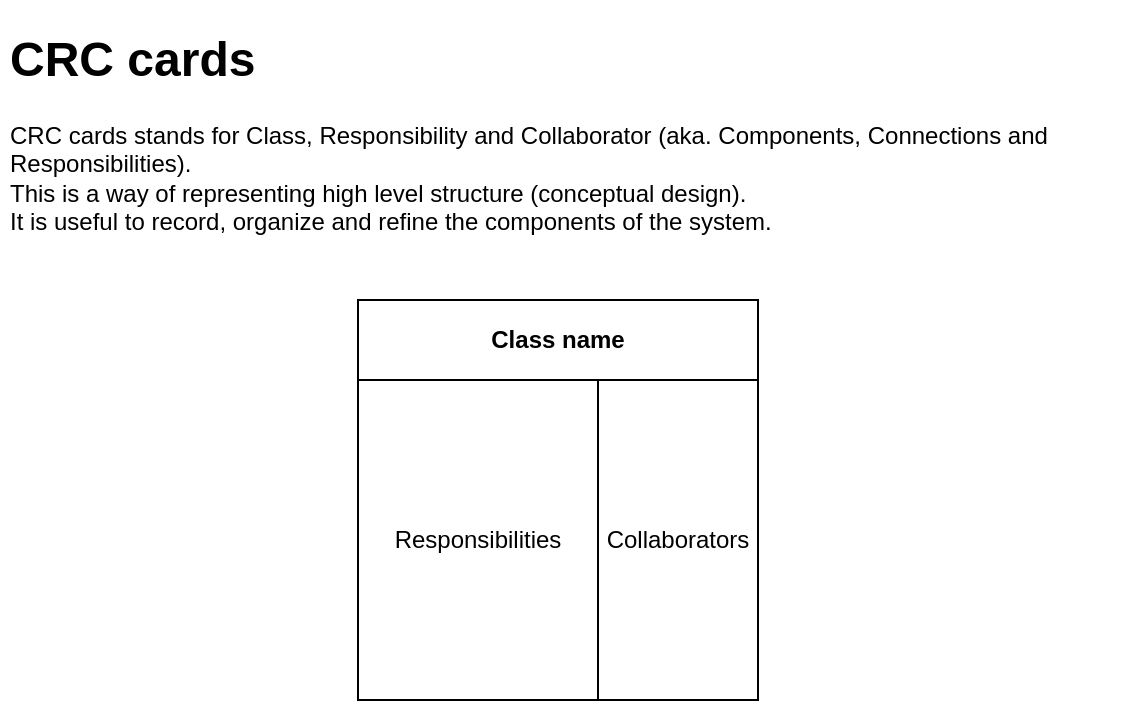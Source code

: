 <mxfile version="21.1.2" type="device" pages="6">
  <diagram id="XNWoG6b7MUqYguSxzQo7" name="card_CRC">
    <mxGraphModel dx="994" dy="676" grid="1" gridSize="10" guides="1" tooltips="1" connect="1" arrows="1" fold="1" page="1" pageScale="1" pageWidth="827" pageHeight="1169" math="0" shadow="0">
      <root>
        <mxCell id="0" />
        <mxCell id="1" parent="0" />
        <mxCell id="CdwDLGL14s1DM44QPEoK-1" value="Class name" style="swimlane;whiteSpace=wrap;html=1;startSize=40;" parent="1" vertex="1">
          <mxGeometry x="310" y="410" width="200" height="200" as="geometry" />
        </mxCell>
        <mxCell id="CdwDLGL14s1DM44QPEoK-3" value="Responsibilities" style="rounded=0;whiteSpace=wrap;html=1;" parent="CdwDLGL14s1DM44QPEoK-1" vertex="1">
          <mxGeometry y="40" width="120" height="160" as="geometry" />
        </mxCell>
        <mxCell id="CdwDLGL14s1DM44QPEoK-4" value="Collaborators" style="rounded=0;whiteSpace=wrap;html=1;" parent="CdwDLGL14s1DM44QPEoK-1" vertex="1">
          <mxGeometry x="120" y="40" width="80" height="160" as="geometry" />
        </mxCell>
        <mxCell id="9zfCToHPJEvADifNRLTn-1" value="&lt;h1&gt;CRC cards&lt;/h1&gt;&lt;div&gt;&lt;div&gt;CRC cards stands for Class, Responsibility and Collaborator (aka. Components, Connections and Responsibilities).&lt;/div&gt;&lt;div&gt;This is a way of representing high level structure (conceptual design).&lt;/div&gt;&lt;div&gt;It is useful to record, organize and refine the components of the system.&lt;/div&gt;&lt;/div&gt;" style="text;html=1;strokeColor=none;fillColor=none;spacing=5;spacingTop=-20;whiteSpace=wrap;overflow=hidden;rounded=0;" parent="1" vertex="1">
          <mxGeometry x="131" y="270" width="566" height="120" as="geometry" />
        </mxCell>
      </root>
    </mxGraphModel>
  </diagram>
  <diagram id="NUphMgqxF5wKT660q0ju" name="card_UML">
    <mxGraphModel dx="2074" dy="1196" grid="1" gridSize="10" guides="1" tooltips="1" connect="1" arrows="1" fold="1" page="1" pageScale="1" pageWidth="827" pageHeight="1169" math="0" shadow="0">
      <root>
        <mxCell id="0" />
        <mxCell id="1" parent="0" />
        <mxCell id="xeqDUNKawkjCcsTol9ee-10" value="Classname" style="swimlane;fontStyle=1;align=center;verticalAlign=top;childLayout=stackLayout;horizontal=1;startSize=26;horizontalStack=0;resizeParent=1;resizeParentMax=0;resizeLast=0;collapsible=1;marginBottom=0;whiteSpace=wrap;html=1;" parent="1" vertex="1">
          <mxGeometry x="210" y="610" width="160" height="86" as="geometry" />
        </mxCell>
        <mxCell id="xeqDUNKawkjCcsTol9ee-11" value="visibility field: type" style="text;strokeColor=none;fillColor=none;align=left;verticalAlign=top;spacingLeft=4;spacingRight=4;overflow=hidden;rotatable=0;points=[[0,0.5],[1,0.5]];portConstraint=eastwest;whiteSpace=wrap;html=1;" parent="xeqDUNKawkjCcsTol9ee-10" vertex="1">
          <mxGeometry y="26" width="160" height="26" as="geometry" />
        </mxCell>
        <mxCell id="xeqDUNKawkjCcsTol9ee-12" value="" style="line;strokeWidth=1;fillColor=none;align=left;verticalAlign=middle;spacingTop=-1;spacingLeft=3;spacingRight=3;rotatable=0;labelPosition=right;points=[];portConstraint=eastwest;strokeColor=inherit;" parent="xeqDUNKawkjCcsTol9ee-10" vertex="1">
          <mxGeometry y="52" width="160" height="8" as="geometry" />
        </mxCell>
        <mxCell id="xeqDUNKawkjCcsTol9ee-13" value="visibility method(type): type" style="text;strokeColor=none;fillColor=none;align=left;verticalAlign=top;spacingLeft=4;spacingRight=4;overflow=hidden;rotatable=0;points=[[0,0.5],[1,0.5]];portConstraint=eastwest;whiteSpace=wrap;html=1;" parent="xeqDUNKawkjCcsTol9ee-10" vertex="1">
          <mxGeometry y="60" width="160" height="26" as="geometry" />
        </mxCell>
        <mxCell id="xeqDUNKawkjCcsTol9ee-14" value="&lt;h1&gt;UML cards&lt;/h1&gt;&lt;p&gt;Visibility can be public (+), protected (#) or private (-).&lt;/p&gt;&lt;p&gt;The field is the name of the variabe. It also has a type.&lt;/p&gt;&lt;p&gt;The method has a name, some input types and some return types.&lt;/p&gt;&lt;p&gt;&lt;br&gt;&lt;/p&gt;" style="text;html=1;strokeColor=none;fillColor=none;spacing=5;spacingTop=-20;whiteSpace=wrap;overflow=hidden;rounded=0;" parent="1" vertex="1">
          <mxGeometry x="160" y="450" width="430" height="120" as="geometry" />
        </mxCell>
        <mxCell id="xeqDUNKawkjCcsTol9ee-15" value="People" style="swimlane;fontStyle=1;align=center;verticalAlign=top;childLayout=stackLayout;horizontal=1;startSize=26;horizontalStack=0;resizeParent=1;resizeParentMax=0;resizeLast=0;collapsible=1;marginBottom=0;whiteSpace=wrap;html=1;" parent="1" vertex="1">
          <mxGeometry x="391" y="610" width="160" height="86" as="geometry" />
        </mxCell>
        <mxCell id="xeqDUNKawkjCcsTol9ee-16" value="+ age: int" style="text;strokeColor=none;fillColor=none;align=left;verticalAlign=top;spacingLeft=4;spacingRight=4;overflow=hidden;rotatable=0;points=[[0,0.5],[1,0.5]];portConstraint=eastwest;whiteSpace=wrap;html=1;" parent="xeqDUNKawkjCcsTol9ee-15" vertex="1">
          <mxGeometry y="26" width="160" height="26" as="geometry" />
        </mxCell>
        <mxCell id="xeqDUNKawkjCcsTol9ee-17" value="" style="line;strokeWidth=1;fillColor=none;align=left;verticalAlign=middle;spacingTop=-1;spacingLeft=3;spacingRight=3;rotatable=0;labelPosition=right;points=[];portConstraint=eastwest;strokeColor=inherit;" parent="xeqDUNKawkjCcsTol9ee-15" vertex="1">
          <mxGeometry y="52" width="160" height="8" as="geometry" />
        </mxCell>
        <mxCell id="xeqDUNKawkjCcsTol9ee-18" value="+ eat(int): void" style="text;strokeColor=none;fillColor=none;align=left;verticalAlign=top;spacingLeft=4;spacingRight=4;overflow=hidden;rotatable=0;points=[[0,0.5],[1,0.5]];portConstraint=eastwest;whiteSpace=wrap;html=1;" parent="xeqDUNKawkjCcsTol9ee-15" vertex="1">
          <mxGeometry y="60" width="160" height="26" as="geometry" />
        </mxCell>
      </root>
    </mxGraphModel>
  </diagram>
  <diagram id="bb0lCG_UgnBm8zMeMcyV" name="decomposition_UML">
    <mxGraphModel dx="2058" dy="1180" grid="1" gridSize="10" guides="1" tooltips="1" connect="1" arrows="1" fold="1" page="1" pageScale="1" pageWidth="827" pageHeight="1169" math="0" shadow="0">
      <root>
        <mxCell id="0" />
        <mxCell id="1" parent="0" />
        <mxCell id="GWJLs85pdGwjxEoeyf4z-3" style="edgeStyle=orthogonalEdgeStyle;rounded=0;orthogonalLoop=1;jettySize=auto;html=1;exitX=1;exitY=0.5;exitDx=0;exitDy=0;entryX=0;entryY=0.5;entryDx=0;entryDy=0;endArrow=none;endFill=0;" parent="1" source="GWJLs85pdGwjxEoeyf4z-1" target="GWJLs85pdGwjxEoeyf4z-2" edge="1">
          <mxGeometry relative="1" as="geometry" />
        </mxCell>
        <mxCell id="GWJLs85pdGwjxEoeyf4z-4" value="0..*" style="edgeLabel;html=1;align=center;verticalAlign=middle;resizable=0;points=[];" parent="GWJLs85pdGwjxEoeyf4z-3" vertex="1" connectable="0">
          <mxGeometry x="-0.691" y="-1" relative="1" as="geometry">
            <mxPoint y="-21" as="offset" />
          </mxGeometry>
        </mxCell>
        <mxCell id="GWJLs85pdGwjxEoeyf4z-1" value="Shelf" style="swimlane;whiteSpace=wrap;html=1;" parent="1" vertex="1">
          <mxGeometry x="310" y="515" width="120" height="100" as="geometry" />
        </mxCell>
        <mxCell id="GWJLs85pdGwjxEoeyf4z-2" value="Book" style="swimlane;whiteSpace=wrap;html=1;" parent="1" vertex="1">
          <mxGeometry x="540" y="515" width="120" height="100" as="geometry" />
        </mxCell>
        <mxCell id="GWJLs85pdGwjxEoeyf4z-5" value="0..*" style="edgeLabel;html=1;align=center;verticalAlign=middle;resizable=0;points=[];" parent="1" vertex="1" connectable="0">
          <mxGeometry x="520" y="545" as="geometry" />
        </mxCell>
        <mxCell id="GWJLs85pdGwjxEoeyf4z-7" value="&lt;h1&gt;Association&lt;/h1&gt;&lt;p&gt;Relation where two objects can use functionalities of others and can exist without each other.&lt;/p&gt;&lt;p&gt;Loose coupling.&lt;/p&gt;&lt;p&gt;Like a pencil and a pencil case, a book and a book shelf.&lt;/p&gt;&lt;p&gt;&lt;br&gt;&lt;/p&gt;" style="text;html=1;strokeColor=none;fillColor=none;spacing=5;spacingTop=-20;whiteSpace=wrap;overflow=hidden;rounded=0;" parent="1" vertex="1">
          <mxGeometry x="30" y="475" width="250" height="180" as="geometry" />
        </mxCell>
        <mxCell id="GWJLs85pdGwjxEoeyf4z-8" value="&lt;h1&gt;Aggregation&lt;/h1&gt;&lt;p&gt;&quot;Has a&quot; relationship where an object is contained in another but can still exist individually.&lt;/p&gt;&lt;p&gt;Tight coupling.&lt;/p&gt;&lt;p&gt;Like a crew and a plane.&lt;/p&gt;" style="text;html=1;strokeColor=none;fillColor=none;spacing=5;spacingTop=-20;whiteSpace=wrap;overflow=hidden;rounded=0;" parent="1" vertex="1">
          <mxGeometry x="30" y="670" width="250" height="150" as="geometry" />
        </mxCell>
        <mxCell id="GWJLs85pdGwjxEoeyf4z-9" style="edgeStyle=orthogonalEdgeStyle;rounded=0;orthogonalLoop=1;jettySize=auto;html=1;exitX=1;exitY=0.5;exitDx=0;exitDy=0;entryX=0;entryY=0.5;entryDx=0;entryDy=0;endArrow=none;endFill=0;startArrow=diamond;startFill=0;" parent="1" source="GWJLs85pdGwjxEoeyf4z-11" target="GWJLs85pdGwjxEoeyf4z-12" edge="1">
          <mxGeometry relative="1" as="geometry" />
        </mxCell>
        <mxCell id="GWJLs85pdGwjxEoeyf4z-10" value="0..*" style="edgeLabel;html=1;align=center;verticalAlign=middle;resizable=0;points=[];" parent="GWJLs85pdGwjxEoeyf4z-9" vertex="1" connectable="0">
          <mxGeometry x="-0.691" y="-1" relative="1" as="geometry">
            <mxPoint y="-21" as="offset" />
          </mxGeometry>
        </mxCell>
        <mxCell id="GWJLs85pdGwjxEoeyf4z-11" value="PetStore" style="swimlane;whiteSpace=wrap;html=1;" parent="1" vertex="1">
          <mxGeometry x="310" y="695" width="120" height="100" as="geometry" />
        </mxCell>
        <mxCell id="GWJLs85pdGwjxEoeyf4z-12" value="Pet" style="swimlane;whiteSpace=wrap;html=1;" parent="1" vertex="1">
          <mxGeometry x="540" y="695" width="120" height="100" as="geometry" />
        </mxCell>
        <mxCell id="GWJLs85pdGwjxEoeyf4z-13" value="0..*" style="edgeLabel;html=1;align=center;verticalAlign=middle;resizable=0;points=[];" parent="1" vertex="1" connectable="0">
          <mxGeometry x="520" y="725" as="geometry" />
        </mxCell>
        <mxCell id="GWJLs85pdGwjxEoeyf4z-14" value="&lt;h1&gt;Composition&lt;/h1&gt;&lt;p&gt;An object is a part of another and the containing object cannot exist without the other.&lt;/p&gt;&lt;p&gt;Very tight coupling: if an object is destroyed, the other can no longer work.&lt;/p&gt;&lt;p&gt;Like a brain an a human: a human has only one brain and without it, he no longer lives.&amp;nbsp;&lt;/p&gt;" style="text;html=1;strokeColor=none;fillColor=none;spacing=5;spacingTop=-20;whiteSpace=wrap;overflow=hidden;rounded=0;" parent="1" vertex="1">
          <mxGeometry x="30" y="830" width="250" height="180" as="geometry" />
        </mxCell>
        <mxCell id="GWJLs85pdGwjxEoeyf4z-15" style="edgeStyle=orthogonalEdgeStyle;rounded=0;orthogonalLoop=1;jettySize=auto;html=1;exitX=1;exitY=0.5;exitDx=0;exitDy=0;entryX=0;entryY=0.5;entryDx=0;entryDy=0;endArrow=none;endFill=0;startArrow=diamond;startFill=1;" parent="1" source="GWJLs85pdGwjxEoeyf4z-17" target="GWJLs85pdGwjxEoeyf4z-18" edge="1">
          <mxGeometry relative="1" as="geometry" />
        </mxCell>
        <mxCell id="GWJLs85pdGwjxEoeyf4z-21" value="1" style="edgeLabel;html=1;align=center;verticalAlign=middle;resizable=0;points=[];" parent="GWJLs85pdGwjxEoeyf4z-15" vertex="1" connectable="0">
          <mxGeometry x="0.722" y="1" relative="1" as="geometry">
            <mxPoint y="-14" as="offset" />
          </mxGeometry>
        </mxCell>
        <mxCell id="GWJLs85pdGwjxEoeyf4z-17" value="Human" style="swimlane;whiteSpace=wrap;html=1;" parent="1" vertex="1">
          <mxGeometry x="310" y="865" width="120" height="100" as="geometry" />
        </mxCell>
        <mxCell id="GWJLs85pdGwjxEoeyf4z-18" value="Brain" style="swimlane;whiteSpace=wrap;html=1;" parent="1" vertex="1">
          <mxGeometry x="540" y="865" width="120" height="100" as="geometry" />
        </mxCell>
        <mxCell id="GWJLs85pdGwjxEoeyf4z-20" value="&lt;span style=&quot;color: rgb(0, 0, 0); font-family: Helvetica; font-size: 12px; font-style: normal; font-variant-ligatures: normal; font-variant-caps: normal; font-weight: 400; letter-spacing: normal; orphans: 2; text-align: left; text-indent: 0px; text-transform: none; widows: 2; word-spacing: 0px; -webkit-text-stroke-width: 0px; background-color: rgb(251, 251, 251); text-decoration-thickness: initial; text-decoration-style: initial; text-decoration-color: initial; float: none; display: inline !important;&quot;&gt;0..* means that an object can interact with 0 to any number of objects its assiated with.&lt;br&gt;&lt;/span&gt;" style="text;whiteSpace=wrap;html=1;" parent="1" vertex="1">
          <mxGeometry x="260" y="1020" width="490" height="40" as="geometry" />
        </mxCell>
      </root>
    </mxGraphModel>
  </diagram>
  <diagram id="TKzczgXrXwbajtziHXEo" name="generalization_UML">
    <mxGraphModel dx="2058" dy="1180" grid="1" gridSize="10" guides="1" tooltips="1" connect="1" arrows="1" fold="1" page="1" pageScale="1" pageWidth="827" pageHeight="1169" math="0" shadow="0">
      <root>
        <mxCell id="0" />
        <mxCell id="1" parent="0" />
        <mxCell id="58g9-jsN2tH8ALKgCpZw-4" style="edgeStyle=orthogonalEdgeStyle;rounded=0;orthogonalLoop=1;jettySize=auto;html=1;exitX=0.5;exitY=0;exitDx=0;exitDy=0;entryX=0.5;entryY=1;entryDx=0;entryDy=0;endArrow=block;endFill=0;" parent="1" source="58g9-jsN2tH8ALKgCpZw-1" target="58g9-jsN2tH8ALKgCpZw-3" edge="1">
          <mxGeometry relative="1" as="geometry" />
        </mxCell>
        <mxCell id="58g9-jsN2tH8ALKgCpZw-1" value="Dog" style="swimlane;whiteSpace=wrap;html=1;" parent="1" vertex="1">
          <mxGeometry x="449" y="320" width="130" height="110" as="geometry" />
        </mxCell>
        <mxCell id="58g9-jsN2tH8ALKgCpZw-3" value="Animal" style="swimlane;whiteSpace=wrap;html=1;" parent="1" vertex="1">
          <mxGeometry x="449" y="140" width="130" height="110" as="geometry" />
        </mxCell>
        <mxCell id="58g9-jsN2tH8ALKgCpZw-5" value="&lt;h1&gt;Implementation Inheritance&lt;/h1&gt;&lt;p&gt;An object is a generalization of another object, like an Animal and a Dog.&lt;/p&gt;&lt;p&gt;Super-class attributes are often private.&lt;/p&gt;&lt;p&gt;Super-class is often abstracted (not instanciable): it becomes an interface.&lt;span style=&quot;background-color: initial;&quot;&gt;&amp;nbsp;&lt;/span&gt;&lt;/p&gt;" style="text;html=1;strokeColor=none;fillColor=none;spacing=5;spacingTop=-20;whiteSpace=wrap;overflow=hidden;rounded=0;" parent="1" vertex="1">
          <mxGeometry x="170" y="190" width="250" height="190" as="geometry" />
        </mxCell>
        <mxCell id="jXIraBScNVI9qlI7rJ0M-1" style="edgeStyle=orthogonalEdgeStyle;rounded=0;orthogonalLoop=1;jettySize=auto;html=1;exitX=0.5;exitY=0;exitDx=0;exitDy=0;entryX=0.5;entryY=1;entryDx=0;entryDy=0;endArrow=block;endFill=0;dashed=1;" parent="1" source="jXIraBScNVI9qlI7rJ0M-2" target="jXIraBScNVI9qlI7rJ0M-3" edge="1">
          <mxGeometry relative="1" as="geometry" />
        </mxCell>
        <mxCell id="jXIraBScNVI9qlI7rJ0M-2" value="Dog" style="swimlane;whiteSpace=wrap;html=1;" parent="1" vertex="1">
          <mxGeometry x="449" y="660" width="130" height="110" as="geometry" />
        </mxCell>
        <mxCell id="jXIraBScNVI9qlI7rJ0M-3" value="IAnimal" style="swimlane;whiteSpace=wrap;html=1;" parent="1" vertex="1">
          <mxGeometry x="449" y="480" width="130" height="110" as="geometry" />
        </mxCell>
        <mxCell id="jXIraBScNVI9qlI7rJ0M-4" value="&lt;h1&gt;Interface&lt;/h1&gt;&lt;p&gt;An object is a generalization of another but the interface is a non instanciable class.&lt;/p&gt;&lt;p&gt;In C++, theses are abstract classes, in Java these are just donoted as interfaces.&lt;/p&gt;" style="text;html=1;strokeColor=none;fillColor=none;spacing=5;spacingTop=-20;whiteSpace=wrap;overflow=hidden;rounded=0;" parent="1" vertex="1">
          <mxGeometry x="170" y="570" width="250" height="120" as="geometry" />
        </mxCell>
      </root>
    </mxGraphModel>
  </diagram>
  <diagram id="AxZqFjnhjslVv3K3fZQu" name="sequence_diagrams_UML">
    <mxGraphModel dx="993" dy="675" grid="1" gridSize="10" guides="1" tooltips="1" connect="1" arrows="1" fold="1" page="1" pageScale="1" pageWidth="827" pageHeight="1169" math="0" shadow="0">
      <root>
        <mxCell id="0" />
        <mxCell id="1" parent="0" />
        <mxCell id="5o-H6qsqjolqEy-56wAK-1" value=": Class" style="rounded=0;whiteSpace=wrap;html=1;" parent="1" vertex="1">
          <mxGeometry x="280" y="160" width="80" height="30" as="geometry" />
        </mxCell>
        <mxCell id="5o-H6qsqjolqEy-56wAK-3" value="&lt;h1&gt;: Name of the class&lt;/h1&gt;&lt;p&gt;Represents the role of the object.&lt;/p&gt;" style="text;html=1;strokeColor=none;fillColor=none;spacing=5;spacingTop=-20;whiteSpace=wrap;overflow=hidden;rounded=0;" parent="1" vertex="1">
          <mxGeometry x="70" y="120" width="190" height="120" as="geometry" />
        </mxCell>
        <mxCell id="5o-H6qsqjolqEy-56wAK-5" value="&lt;h1&gt;Lifelines&lt;/h1&gt;&lt;p&gt;Vertical dotted lines represent an object as time passes by.&amp;nbsp;&lt;/p&gt;" style="text;html=1;strokeColor=none;fillColor=none;spacing=5;spacingTop=-20;whiteSpace=wrap;overflow=hidden;rounded=0;" parent="1" vertex="1">
          <mxGeometry x="70" y="270" width="190" height="120" as="geometry" />
        </mxCell>
        <mxCell id="5o-H6qsqjolqEy-56wAK-6" value="&lt;h1&gt;&lt;span style=&quot;background-color: initial;&quot;&gt;Arrows&lt;/span&gt;&lt;/h1&gt;&lt;h1&gt;&lt;span style=&quot;background-color: initial; font-size: 12px; font-weight: normal;&quot;&gt;To show messages sent from one object to another.&lt;/span&gt;&lt;br&gt;&lt;/h1&gt;" style="text;html=1;strokeColor=none;fillColor=none;spacing=5;spacingTop=-20;whiteSpace=wrap;overflow=hidden;rounded=0;" parent="1" vertex="1">
          <mxGeometry x="70" y="420" width="190" height="120" as="geometry" />
        </mxCell>
        <mxCell id="muqPKtxwkTGKy-8Y9fK3-19" value="&lt;h1&gt;&lt;span style=&quot;background-color: initial;&quot;&gt;Actor&lt;/span&gt;&lt;/h1&gt;&lt;h1&gt;&lt;span style=&quot;background-color: initial; font-size: 12px; font-weight: normal;&quot;&gt;Denotes that a person is involved in the process.&lt;/span&gt;&lt;br&gt;&lt;/h1&gt;" style="text;html=1;strokeColor=none;fillColor=none;spacing=5;spacingTop=-20;whiteSpace=wrap;overflow=hidden;rounded=0;" parent="1" vertex="1">
          <mxGeometry x="70" y="580" width="190" height="120" as="geometry" />
        </mxCell>
        <mxCell id="muqPKtxwkTGKy-8Y9fK3-21" value="&lt;h1&gt;&lt;span style=&quot;background-color: initial;&quot;&gt;Activation blocks&lt;/span&gt;&lt;/h1&gt;&lt;h1&gt;&lt;span style=&quot;background-color: initial; font-size: 12px; font-weight: normal;&quot;&gt;Underline that a procedure is activated for the current object.&lt;/span&gt;&lt;br&gt;&lt;/h1&gt;" style="text;html=1;strokeColor=none;fillColor=none;spacing=5;spacingTop=-20;whiteSpace=wrap;overflow=hidden;rounded=0;" parent="1" vertex="1">
          <mxGeometry x="70" y="720" width="190" height="140" as="geometry" />
        </mxCell>
        <mxCell id="muqPKtxwkTGKy-8Y9fK3-33" value="&lt;h1&gt;&lt;span style=&quot;background-color: initial;&quot;&gt;The TV example&lt;/span&gt;&lt;/h1&gt;&lt;div&gt;&lt;span style=&quot;background-color: initial;&quot;&gt;The alt box stands for an alternative. If the condition specified is not true, then goto the if statement and loop for a condition using another box associated to a condition.&lt;/span&gt;&lt;/div&gt;" style="text;html=1;strokeColor=none;fillColor=none;spacing=5;spacingTop=-20;whiteSpace=wrap;overflow=hidden;rounded=0;" parent="1" vertex="1">
          <mxGeometry x="70" y="1100.01" width="230" height="135" as="geometry" />
        </mxCell>
        <mxCell id="muqPKtxwkTGKy-8Y9fK3-35" value="" style="group" parent="1" vertex="1" connectable="0">
          <mxGeometry x="350" y="610" width="80" height="252.5" as="geometry" />
        </mxCell>
        <mxCell id="muqPKtxwkTGKy-8Y9fK3-20" value="Actor" style="shape=umlActor;verticalLabelPosition=bottom;verticalAlign=top;html=1;outlineConnect=0;" parent="muqPKtxwkTGKy-8Y9fK3-35" vertex="1">
          <mxGeometry x="24" width="30" height="60" as="geometry" />
        </mxCell>
        <mxCell id="muqPKtxwkTGKy-8Y9fK3-26" style="edgeStyle=orthogonalEdgeStyle;rounded=0;orthogonalLoop=1;jettySize=auto;html=1;exitX=0.5;exitY=1;exitDx=0;exitDy=0;endArrow=none;endFill=0;dashed=1;dashPattern=8 8;" parent="muqPKtxwkTGKy-8Y9fK3-35" source="muqPKtxwkTGKy-8Y9fK3-30" edge="1">
          <mxGeometry relative="1" as="geometry">
            <mxPoint x="40" y="252.5" as="targetPoint" />
          </mxGeometry>
        </mxCell>
        <mxCell id="muqPKtxwkTGKy-8Y9fK3-27" value=": Remote" style="rounded=0;whiteSpace=wrap;html=1;" parent="muqPKtxwkTGKy-8Y9fK3-35" vertex="1">
          <mxGeometry y="107.5" width="80" height="30" as="geometry" />
        </mxCell>
        <mxCell id="muqPKtxwkTGKy-8Y9fK3-29" value="" style="edgeStyle=orthogonalEdgeStyle;rounded=0;orthogonalLoop=1;jettySize=auto;html=1;exitX=0.5;exitY=1;exitDx=0;exitDy=0;endArrow=none;endFill=0;dashed=1;dashPattern=8 8;" parent="muqPKtxwkTGKy-8Y9fK3-35" source="muqPKtxwkTGKy-8Y9fK3-27" target="muqPKtxwkTGKy-8Y9fK3-30" edge="1">
          <mxGeometry relative="1" as="geometry">
            <mxPoint x="40" y="252.5" as="targetPoint" />
            <mxPoint x="40" y="137.5" as="sourcePoint" />
          </mxGeometry>
        </mxCell>
        <mxCell id="muqPKtxwkTGKy-8Y9fK3-30" value="" style="rounded=0;whiteSpace=wrap;html=1;" parent="muqPKtxwkTGKy-8Y9fK3-35" vertex="1">
          <mxGeometry x="35" y="157.5" width="10" height="30" as="geometry" />
        </mxCell>
        <mxCell id="muqPKtxwkTGKy-8Y9fK3-31" value="Show change of channel" style="edgeLabel;html=1;align=center;verticalAlign=middle;resizable=0;points=[];" parent="muqPKtxwkTGKy-8Y9fK3-35" vertex="1" connectable="0">
          <mxGeometry x="39.623" y="207.5" as="geometry" />
        </mxCell>
        <mxCell id="muqPKtxwkTGKy-8Y9fK3-36" value="" style="group" parent="1" vertex="1" connectable="0">
          <mxGeometry x="290" y="415" width="190" height="145" as="geometry" />
        </mxCell>
        <mxCell id="5o-H6qsqjolqEy-56wAK-7" style="edgeStyle=orthogonalEdgeStyle;rounded=0;orthogonalLoop=1;jettySize=auto;html=1;exitX=0.5;exitY=1;exitDx=0;exitDy=0;endArrow=none;endFill=0;dashed=1;dashPattern=8 8;" parent="muqPKtxwkTGKy-8Y9fK3-36" source="5o-H6qsqjolqEy-56wAK-8" edge="1">
          <mxGeometry relative="1" as="geometry">
            <mxPoint x="40" y="145" as="targetPoint" />
          </mxGeometry>
        </mxCell>
        <mxCell id="5o-H6qsqjolqEy-56wAK-8" value=": Class" style="rounded=0;whiteSpace=wrap;html=1;" parent="muqPKtxwkTGKy-8Y9fK3-36" vertex="1">
          <mxGeometry width="80" height="30" as="geometry" />
        </mxCell>
        <mxCell id="5o-H6qsqjolqEy-56wAK-9" style="edgeStyle=orthogonalEdgeStyle;rounded=0;orthogonalLoop=1;jettySize=auto;html=1;exitX=0.5;exitY=1;exitDx=0;exitDy=0;endArrow=none;endFill=0;dashed=1;dashPattern=8 8;" parent="muqPKtxwkTGKy-8Y9fK3-36" source="5o-H6qsqjolqEy-56wAK-10" edge="1">
          <mxGeometry relative="1" as="geometry">
            <mxPoint x="164" y="145" as="targetPoint" />
            <Array as="points">
              <mxPoint x="164" y="145" />
            </Array>
          </mxGeometry>
        </mxCell>
        <mxCell id="5o-H6qsqjolqEy-56wAK-10" value=": Class" style="rounded=0;whiteSpace=wrap;html=1;" parent="muqPKtxwkTGKy-8Y9fK3-36" vertex="1">
          <mxGeometry x="124" width="80" height="30" as="geometry" />
        </mxCell>
        <mxCell id="5o-H6qsqjolqEy-56wAK-11" value="" style="endArrow=block;html=1;rounded=0;endFill=1;" parent="muqPKtxwkTGKy-8Y9fK3-36" edge="1">
          <mxGeometry width="50" height="50" relative="1" as="geometry">
            <mxPoint x="44" y="85" as="sourcePoint" />
            <mxPoint x="160" y="85" as="targetPoint" />
          </mxGeometry>
        </mxCell>
        <mxCell id="5o-H6qsqjolqEy-56wAK-13" value="Message" style="edgeLabel;html=1;align=center;verticalAlign=middle;resizable=0;points=[];" parent="5o-H6qsqjolqEy-56wAK-11" vertex="1" connectable="0">
          <mxGeometry x="-0.309" y="-1" relative="1" as="geometry">
            <mxPoint x="13" y="-11" as="offset" />
          </mxGeometry>
        </mxCell>
        <mxCell id="muqPKtxwkTGKy-8Y9fK3-37" value="" style="group" parent="1" vertex="1" connectable="0">
          <mxGeometry x="280" y="290" width="80" height="90" as="geometry" />
        </mxCell>
        <mxCell id="5o-H6qsqjolqEy-56wAK-4" style="edgeStyle=orthogonalEdgeStyle;rounded=0;orthogonalLoop=1;jettySize=auto;html=1;exitX=0.5;exitY=1;exitDx=0;exitDy=0;endArrow=none;endFill=0;dashed=1;dashPattern=8 8;" parent="muqPKtxwkTGKy-8Y9fK3-37" source="5o-H6qsqjolqEy-56wAK-2" edge="1">
          <mxGeometry relative="1" as="geometry">
            <mxPoint x="40.286" y="90" as="targetPoint" />
          </mxGeometry>
        </mxCell>
        <mxCell id="5o-H6qsqjolqEy-56wAK-2" value=": Class" style="rounded=0;whiteSpace=wrap;html=1;" parent="muqPKtxwkTGKy-8Y9fK3-37" vertex="1">
          <mxGeometry width="80" height="30" as="geometry" />
        </mxCell>
        <mxCell id="muqPKtxwkTGKy-8Y9fK3-68" style="edgeStyle=orthogonalEdgeStyle;rounded=0;orthogonalLoop=1;jettySize=auto;html=1;exitX=0.5;exitY=1;exitDx=0;exitDy=0;entryX=0.5;entryY=0;entryDx=0;entryDy=0;dashed=1;endArrow=none;endFill=0;" parent="1" source="muqPKtxwkTGKy-8Y9fK3-2" target="muqPKtxwkTGKy-8Y9fK3-65" edge="1">
          <mxGeometry relative="1" as="geometry" />
        </mxCell>
        <mxCell id="muqPKtxwkTGKy-8Y9fK3-2" value=": Remote" style="rounded=0;whiteSpace=wrap;html=1;" parent="1" vertex="1">
          <mxGeometry x="489" y="967.51" width="80" height="30" as="geometry" />
        </mxCell>
        <mxCell id="muqPKtxwkTGKy-8Y9fK3-69" style="edgeStyle=orthogonalEdgeStyle;rounded=0;orthogonalLoop=1;jettySize=auto;html=1;exitX=0.5;exitY=1;exitDx=0;exitDy=0;entryX=0.5;entryY=0;entryDx=0;entryDy=0;endArrow=none;endFill=0;dashed=1;" parent="1" source="muqPKtxwkTGKy-8Y9fK3-4" target="muqPKtxwkTGKy-8Y9fK3-66" edge="1">
          <mxGeometry relative="1" as="geometry" />
        </mxCell>
        <mxCell id="muqPKtxwkTGKy-8Y9fK3-4" value=": Television" style="rounded=0;whiteSpace=wrap;html=1;" parent="1" vertex="1">
          <mxGeometry x="650" y="967.51" width="80" height="30" as="geometry" />
        </mxCell>
        <mxCell id="muqPKtxwkTGKy-8Y9fK3-5" value="" style="endArrow=block;html=1;rounded=0;endFill=1;entryX=0;entryY=0;entryDx=0;entryDy=0;exitX=0.967;exitY=0.344;exitDx=0;exitDy=0;exitPerimeter=0;" parent="1" source="muqPKtxwkTGKy-8Y9fK3-11" target="muqPKtxwkTGKy-8Y9fK3-15" edge="1">
          <mxGeometry width="50" height="50" relative="1" as="geometry">
            <mxPoint x="525" y="1087.51" as="sourcePoint" />
            <mxPoint x="675" y="1087.51" as="targetPoint" />
          </mxGeometry>
        </mxCell>
        <mxCell id="muqPKtxwkTGKy-8Y9fK3-6" value="Change channel(number)" style="edgeLabel;html=1;align=center;verticalAlign=middle;resizable=0;points=[];" parent="muqPKtxwkTGKy-8Y9fK3-5" vertex="1" connectable="0">
          <mxGeometry x="-0.309" y="-1" relative="1" as="geometry">
            <mxPoint x="13" y="-11" as="offset" />
          </mxGeometry>
        </mxCell>
        <mxCell id="muqPKtxwkTGKy-8Y9fK3-67" style="edgeStyle=orthogonalEdgeStyle;rounded=0;orthogonalLoop=1;jettySize=auto;html=1;entryX=0.5;entryY=0;entryDx=0;entryDy=0;endArrow=none;endFill=0;dashed=1;" parent="1" source="muqPKtxwkTGKy-8Y9fK3-7" target="muqPKtxwkTGKy-8Y9fK3-64" edge="1">
          <mxGeometry relative="1" as="geometry" />
        </mxCell>
        <mxCell id="muqPKtxwkTGKy-8Y9fK3-7" value="" style="shape=umlActor;verticalLabelPosition=bottom;verticalAlign=top;html=1;outlineConnect=0;" parent="1" vertex="1">
          <mxGeometry x="380" y="950" width="20" height="40" as="geometry" />
        </mxCell>
        <mxCell id="muqPKtxwkTGKy-8Y9fK3-9" value="" style="rounded=0;whiteSpace=wrap;html=1;" parent="1" vertex="1">
          <mxGeometry x="385" y="1077.51" width="10" height="80" as="geometry" />
        </mxCell>
        <mxCell id="muqPKtxwkTGKy-8Y9fK3-11" value="" style="rounded=0;whiteSpace=wrap;html=1;" parent="1" vertex="1">
          <mxGeometry x="524" y="1077.51" width="10" height="30" as="geometry" />
        </mxCell>
        <mxCell id="muqPKtxwkTGKy-8Y9fK3-13" value="" style="endArrow=block;html=1;rounded=0;endFill=1;exitX=1;exitY=0;exitDx=0;exitDy=0;entryX=0;entryY=0;entryDx=0;entryDy=0;" parent="1" source="muqPKtxwkTGKy-8Y9fK3-9" target="muqPKtxwkTGKy-8Y9fK3-11" edge="1">
          <mxGeometry width="50" height="50" relative="1" as="geometry">
            <mxPoint x="413" y="1077.51" as="sourcePoint" />
            <mxPoint x="519" y="1077.51" as="targetPoint" />
          </mxGeometry>
        </mxCell>
        <mxCell id="muqPKtxwkTGKy-8Y9fK3-14" value="Press number (number)" style="edgeLabel;html=1;align=center;verticalAlign=middle;resizable=0;points=[];" parent="muqPKtxwkTGKy-8Y9fK3-13" vertex="1" connectable="0">
          <mxGeometry x="-0.309" y="-1" relative="1" as="geometry">
            <mxPoint x="13" y="-11" as="offset" />
          </mxGeometry>
        </mxCell>
        <mxCell id="muqPKtxwkTGKy-8Y9fK3-17" style="edgeStyle=orthogonalEdgeStyle;rounded=0;orthogonalLoop=1;jettySize=auto;html=1;exitX=0.167;exitY=0.856;exitDx=0;exitDy=0;entryX=1;entryY=0.75;entryDx=0;entryDy=0;exitPerimeter=0;dashed=1;dashPattern=8 8;" parent="1" source="muqPKtxwkTGKy-8Y9fK3-15" target="muqPKtxwkTGKy-8Y9fK3-9" edge="1">
          <mxGeometry relative="1" as="geometry">
            <Array as="points">
              <mxPoint x="687" y="1137.51" />
            </Array>
          </mxGeometry>
        </mxCell>
        <mxCell id="muqPKtxwkTGKy-8Y9fK3-18" value="Show change of channel" style="edgeLabel;html=1;align=center;verticalAlign=middle;resizable=0;points=[];" parent="muqPKtxwkTGKy-8Y9fK3-17" vertex="1" connectable="0">
          <mxGeometry x="0.306" relative="1" as="geometry">
            <mxPoint x="32" y="-10" as="offset" />
          </mxGeometry>
        </mxCell>
        <mxCell id="muqPKtxwkTGKy-8Y9fK3-15" value="" style="rounded=0;whiteSpace=wrap;html=1;" parent="1" vertex="1">
          <mxGeometry x="685" y="1087.51" width="10" height="60" as="geometry" />
        </mxCell>
        <mxCell id="muqPKtxwkTGKy-8Y9fK3-32" value="TV Viewer" style="text;html=1;strokeColor=none;fillColor=none;align=center;verticalAlign=middle;whiteSpace=wrap;rounded=0;" parent="1" vertex="1">
          <mxGeometry x="360" y="920" width="60" height="30" as="geometry" />
        </mxCell>
        <mxCell id="muqPKtxwkTGKy-8Y9fK3-40" value="alt" style="shape=umlFrame;whiteSpace=wrap;html=1;pointerEvents=0;fillColor=#d5e8d4;strokeColor=#82b366;" parent="1" vertex="1">
          <mxGeometry x="310" y="1027.51" width="470" height="280" as="geometry" />
        </mxCell>
        <mxCell id="muqPKtxwkTGKy-8Y9fK3-41" value="[TV Viewer knows what channel he wants]" style="text;html=1;align=center;verticalAlign=middle;whiteSpace=wrap;rounded=0;fillColor=#f5f5f5;fontColor=#333333;strokeColor=#666666;" parent="1" vertex="1">
          <mxGeometry x="417.5" y="1027.51" width="255" height="20" as="geometry" />
        </mxCell>
        <mxCell id="muqPKtxwkTGKy-8Y9fK3-42" value="loop" style="shape=umlFrame;whiteSpace=wrap;html=1;pointerEvents=0;fillColor=#fff2cc;strokeColor=#d6b656;" parent="1" vertex="1">
          <mxGeometry x="320" y="1167.51" width="450" height="130" as="geometry" />
        </mxCell>
        <mxCell id="muqPKtxwkTGKy-8Y9fK3-43" value="[else]" style="text;html=1;align=center;verticalAlign=middle;whiteSpace=wrap;rounded=0;fillColor=#f5f5f5;fontColor=#333333;strokeColor=#666666;" parent="1" vertex="1">
          <mxGeometry x="320" y="1147.51" width="40" height="20" as="geometry" />
        </mxCell>
        <mxCell id="muqPKtxwkTGKy-8Y9fK3-44" value="[TV Viewer does not like the channel]" style="text;html=1;align=center;verticalAlign=middle;whiteSpace=wrap;rounded=0;fillColor=#f5f5f5;fontColor=#333333;strokeColor=#666666;" parent="1" vertex="1">
          <mxGeometry x="450" y="1167.51" width="210" height="20" as="geometry" />
        </mxCell>
        <mxCell id="muqPKtxwkTGKy-8Y9fK3-52" style="edgeStyle=orthogonalEdgeStyle;rounded=0;orthogonalLoop=1;jettySize=auto;html=1;exitX=1;exitY=0;exitDx=0;exitDy=0;entryX=0;entryY=0;entryDx=0;entryDy=0;" parent="1" source="muqPKtxwkTGKy-8Y9fK3-45" target="muqPKtxwkTGKy-8Y9fK3-48" edge="1">
          <mxGeometry relative="1" as="geometry">
            <Array as="points">
              <mxPoint x="460" y="1197.51" />
              <mxPoint x="460" y="1197.51" />
            </Array>
          </mxGeometry>
        </mxCell>
        <mxCell id="muqPKtxwkTGKy-8Y9fK3-54" value="Press Up/Down" style="edgeLabel;html=1;align=center;verticalAlign=middle;resizable=0;points=[];" parent="muqPKtxwkTGKy-8Y9fK3-52" vertex="1" connectable="0">
          <mxGeometry x="-0.427" relative="1" as="geometry">
            <mxPoint x="32" y="10" as="offset" />
          </mxGeometry>
        </mxCell>
        <mxCell id="muqPKtxwkTGKy-8Y9fK3-45" value="" style="rounded=0;whiteSpace=wrap;html=1;" parent="1" vertex="1">
          <mxGeometry x="385" y="1197.51" width="10" height="80" as="geometry" />
        </mxCell>
        <mxCell id="muqPKtxwkTGKy-8Y9fK3-53" style="edgeStyle=orthogonalEdgeStyle;rounded=0;orthogonalLoop=1;jettySize=auto;html=1;exitX=1;exitY=0.75;exitDx=0;exitDy=0;entryX=0;entryY=0.25;entryDx=0;entryDy=0;" parent="1" source="muqPKtxwkTGKy-8Y9fK3-48" target="muqPKtxwkTGKy-8Y9fK3-51" edge="1">
          <mxGeometry relative="1" as="geometry">
            <Array as="points">
              <mxPoint x="534" y="1222.51" />
            </Array>
          </mxGeometry>
        </mxCell>
        <mxCell id="muqPKtxwkTGKy-8Y9fK3-57" value="Change channel Up/Down" style="edgeLabel;html=1;align=center;verticalAlign=middle;resizable=0;points=[];" parent="muqPKtxwkTGKy-8Y9fK3-53" vertex="1" connectable="0">
          <mxGeometry x="-0.27" y="-1" relative="1" as="geometry">
            <mxPoint x="22" y="-11" as="offset" />
          </mxGeometry>
        </mxCell>
        <mxCell id="muqPKtxwkTGKy-8Y9fK3-48" value="" style="rounded=0;whiteSpace=wrap;html=1;" parent="1" vertex="1">
          <mxGeometry x="524" y="1197.51" width="10" height="30" as="geometry" />
        </mxCell>
        <mxCell id="muqPKtxwkTGKy-8Y9fK3-51" value="" style="rounded=0;whiteSpace=wrap;html=1;" parent="1" vertex="1">
          <mxGeometry x="685" y="1217.51" width="10" height="20" as="geometry" />
        </mxCell>
        <mxCell id="muqPKtxwkTGKy-8Y9fK3-64" value="" style="ellipse;whiteSpace=wrap;html=1;aspect=fixed;" parent="1" vertex="1">
          <mxGeometry x="385" y="1287.51" width="10" height="10" as="geometry" />
        </mxCell>
        <mxCell id="muqPKtxwkTGKy-8Y9fK3-65" value="" style="ellipse;whiteSpace=wrap;html=1;aspect=fixed;" parent="1" vertex="1">
          <mxGeometry x="524" y="1287.51" width="10" height="10" as="geometry" />
        </mxCell>
        <mxCell id="muqPKtxwkTGKy-8Y9fK3-66" value="" style="ellipse;whiteSpace=wrap;html=1;aspect=fixed;" parent="1" vertex="1">
          <mxGeometry x="685" y="1287.51" width="10" height="10" as="geometry" />
        </mxCell>
        <mxCell id="kENSS1rr6n9yhEbRh3rR-1" value="" style="endArrow=block;html=1;rounded=0;endFill=1;dashed=1;dashPattern=8 8;" parent="1" edge="1">
          <mxGeometry width="50" height="50" relative="1" as="geometry">
            <mxPoint x="450" y="540" as="sourcePoint" />
            <mxPoint x="330" y="540" as="targetPoint" />
          </mxGeometry>
        </mxCell>
        <mxCell id="kENSS1rr6n9yhEbRh3rR-2" value="Data / control returned" style="edgeLabel;html=1;align=center;verticalAlign=middle;resizable=0;points=[];" parent="kENSS1rr6n9yhEbRh3rR-1" vertex="1" connectable="0">
          <mxGeometry x="0.288" y="-1" relative="1" as="geometry">
            <mxPoint x="16" y="-9" as="offset" />
          </mxGeometry>
        </mxCell>
      </root>
    </mxGraphModel>
  </diagram>
  <diagram id="uzE-HeTttvMFgVa1ZqQu" name="state_diagrams_UML">
    <mxGraphModel dx="2074" dy="1197" grid="1" gridSize="10" guides="1" tooltips="1" connect="1" arrows="1" fold="1" page="1" pageScale="1" pageWidth="827" pageHeight="1169" math="0" shadow="0">
      <root>
        <mxCell id="0" />
        <mxCell id="1" parent="0" />
        <mxCell id="sybKT-Yztkz7FgIcQ5Oo-1" value="&lt;h1&gt;State and activities&lt;/h1&gt;&lt;p&gt;Describes the current state of an object.&lt;/p&gt;&lt;p style=&quot;border-color: var(--border-color);&quot;&gt;The state name is obvious,, the state variable is the variable corresponding to the described state and the entry activity is the activity before entering in the new state.&lt;/p&gt;" style="text;html=1;strokeColor=none;fillColor=none;spacing=5;spacingTop=-20;whiteSpace=wrap;overflow=hidden;rounded=0;" parent="1" vertex="1">
          <mxGeometry x="90" y="36" width="250" height="144" as="geometry" />
        </mxCell>
        <mxCell id="sybKT-Yztkz7FgIcQ5Oo-2" value="State name" style="swimlane;fontStyle=1;align=center;verticalAlign=top;childLayout=stackLayout;horizontal=1;startSize=26;horizontalStack=0;resizeParent=1;resizeParentMax=0;resizeLast=0;collapsible=1;marginBottom=0;whiteSpace=wrap;html=1;rounded=1;" parent="1" vertex="1">
          <mxGeometry x="381" y="60" width="160" height="96" as="geometry" />
        </mxCell>
        <mxCell id="sybKT-Yztkz7FgIcQ5Oo-3" value="State variable" style="text;strokeColor=none;fillColor=none;align=left;verticalAlign=top;spacingLeft=4;spacingRight=4;overflow=hidden;rotatable=0;points=[[0,0.5],[1,0.5]];portConstraint=eastwest;whiteSpace=wrap;html=1;" parent="sybKT-Yztkz7FgIcQ5Oo-2" vertex="1">
          <mxGeometry y="26" width="160" height="26" as="geometry" />
        </mxCell>
        <mxCell id="sybKT-Yztkz7FgIcQ5Oo-4" value="" style="line;strokeWidth=1;fillColor=none;align=left;verticalAlign=middle;spacingTop=-1;spacingLeft=3;spacingRight=3;rotatable=0;labelPosition=right;points=[];portConstraint=eastwest;strokeColor=inherit;" parent="sybKT-Yztkz7FgIcQ5Oo-2" vertex="1">
          <mxGeometry y="52" width="160" height="18" as="geometry" />
        </mxCell>
        <mxCell id="sybKT-Yztkz7FgIcQ5Oo-7" value="Entry activity" style="text;strokeColor=none;fillColor=none;align=left;verticalAlign=top;spacingLeft=4;spacingRight=4;overflow=hidden;rotatable=0;points=[[0,0.5],[1,0.5]];portConstraint=eastwest;whiteSpace=wrap;html=1;" parent="sybKT-Yztkz7FgIcQ5Oo-2" vertex="1">
          <mxGeometry y="70" width="160" height="26" as="geometry" />
        </mxCell>
        <mxCell id="sybKT-Yztkz7FgIcQ5Oo-6" value="&lt;h1&gt;Starting point&lt;/h1&gt;&lt;div&gt;Represent the start of the state diagram.&lt;/div&gt;" style="text;html=1;strokeColor=none;fillColor=none;spacing=5;spacingTop=-20;whiteSpace=wrap;overflow=hidden;rounded=0;" parent="1" vertex="1">
          <mxGeometry x="90" y="200" width="250" height="100" as="geometry" />
        </mxCell>
        <mxCell id="sybKT-Yztkz7FgIcQ5Oo-9" value="" style="ellipse;whiteSpace=wrap;html=1;fillColor=#f5f5f5;strokeColor=#666666;fontColor=#333333;" parent="1" vertex="1">
          <mxGeometry x="374" y="210" width="50" height="50" as="geometry" />
        </mxCell>
        <mxCell id="sybKT-Yztkz7FgIcQ5Oo-16" value="&lt;h1&gt;Example&lt;/h1&gt;&lt;div&gt;Soda automated machine&lt;/div&gt;" style="text;html=1;strokeColor=none;fillColor=none;spacing=5;spacingTop=-20;whiteSpace=wrap;overflow=hidden;rounded=0;" parent="1" vertex="1">
          <mxGeometry x="90" y="750" width="250" height="100" as="geometry" />
        </mxCell>
        <mxCell id="sybKT-Yztkz7FgIcQ5Oo-39" value="" style="group" parent="1" vertex="1" connectable="0">
          <mxGeometry x="370" y="700" width="540" height="276" as="geometry" />
        </mxCell>
        <mxCell id="sybKT-Yztkz7FgIcQ5Oo-38" style="edgeStyle=orthogonalEdgeStyle;rounded=0;orthogonalLoop=1;jettySize=auto;html=1;" parent="sybKT-Yztkz7FgIcQ5Oo-39" source="sybKT-Yztkz7FgIcQ5Oo-20" edge="1">
          <mxGeometry relative="1" as="geometry">
            <mxPoint x="240" y="196" as="targetPoint" />
            <Array as="points">
              <mxPoint x="210" y="236" />
              <mxPoint x="240" y="236" />
            </Array>
          </mxGeometry>
        </mxCell>
        <mxCell id="sybKT-Yztkz7FgIcQ5Oo-20" value="Idle" style="swimlane;fontStyle=1;align=center;verticalAlign=top;childLayout=stackLayout;horizontal=1;startSize=26;horizontalStack=0;resizeParent=1;resizeParentMax=0;resizeLast=0;collapsible=1;marginBottom=0;whiteSpace=wrap;html=1;rounded=1;" parent="sybKT-Yztkz7FgIcQ5Oo-39" vertex="1">
          <mxGeometry x="90" y="96" width="160" height="96" as="geometry" />
        </mxCell>
        <mxCell id="sybKT-Yztkz7FgIcQ5Oo-21" value="Total" style="text;strokeColor=none;fillColor=none;align=left;verticalAlign=top;spacingLeft=4;spacingRight=4;overflow=hidden;rotatable=0;points=[[0,0.5],[1,0.5]];portConstraint=eastwest;whiteSpace=wrap;html=1;" parent="sybKT-Yztkz7FgIcQ5Oo-20" vertex="1">
          <mxGeometry y="26" width="160" height="26" as="geometry" />
        </mxCell>
        <mxCell id="sybKT-Yztkz7FgIcQ5Oo-22" value="" style="line;strokeWidth=1;fillColor=none;align=left;verticalAlign=middle;spacingTop=-1;spacingLeft=3;spacingRight=3;rotatable=0;labelPosition=right;points=[];portConstraint=eastwest;strokeColor=inherit;" parent="sybKT-Yztkz7FgIcQ5Oo-20" vertex="1">
          <mxGeometry y="52" width="160" height="18" as="geometry" />
        </mxCell>
        <mxCell id="sybKT-Yztkz7FgIcQ5Oo-23" value="Display total" style="text;strokeColor=none;fillColor=none;align=left;verticalAlign=top;spacingLeft=4;spacingRight=4;overflow=hidden;rotatable=0;points=[[0,0.5],[1,0.5]];portConstraint=eastwest;whiteSpace=wrap;html=1;" parent="sybKT-Yztkz7FgIcQ5Oo-20" vertex="1">
          <mxGeometry y="70" width="160" height="26" as="geometry" />
        </mxCell>
        <mxCell id="sybKT-Yztkz7FgIcQ5Oo-24" style="edgeStyle=orthogonalEdgeStyle;rounded=0;orthogonalLoop=1;jettySize=auto;html=1;entryX=0.011;entryY=0.737;entryDx=0;entryDy=0;entryPerimeter=0;" parent="sybKT-Yztkz7FgIcQ5Oo-20" source="sybKT-Yztkz7FgIcQ5Oo-20" target="sybKT-Yztkz7FgIcQ5Oo-23" edge="1">
          <mxGeometry relative="1" as="geometry">
            <mxPoint y="100" as="targetPoint" />
            <Array as="points">
              <mxPoint x="80" y="116" />
              <mxPoint x="-50" y="116" />
              <mxPoint x="-50" y="89" />
            </Array>
          </mxGeometry>
        </mxCell>
        <mxCell id="sybKT-Yztkz7FgIcQ5Oo-26" value="insert coin&lt;br&gt;[total &amp;lt; price]&lt;br&gt;/ display insert more coins" style="text;html=1;strokeColor=none;fillColor=none;align=center;verticalAlign=middle;whiteSpace=wrap;rounded=0;" parent="sybKT-Yztkz7FgIcQ5Oo-39" vertex="1">
          <mxGeometry y="216" width="230" height="60" as="geometry" />
        </mxCell>
        <mxCell id="sybKT-Yztkz7FgIcQ5Oo-34" style="edgeStyle=orthogonalEdgeStyle;rounded=0;orthogonalLoop=1;jettySize=auto;html=1;entryX=0.999;entryY=1.075;entryDx=0;entryDy=0;entryPerimeter=0;" parent="sybKT-Yztkz7FgIcQ5Oo-39" source="sybKT-Yztkz7FgIcQ5Oo-27" target="sybKT-Yztkz7FgIcQ5Oo-21" edge="1">
          <mxGeometry relative="1" as="geometry" />
        </mxCell>
        <mxCell id="sybKT-Yztkz7FgIcQ5Oo-35" value="press dispense /&lt;br&gt;total = 0;&lt;br&gt;dispense product" style="edgeLabel;html=1;align=center;verticalAlign=middle;resizable=0;points=[];" parent="sybKT-Yztkz7FgIcQ5Oo-34" vertex="1" connectable="0">
          <mxGeometry x="0.098" y="2" relative="1" as="geometry">
            <mxPoint x="-2" y="24" as="offset" />
          </mxGeometry>
        </mxCell>
        <mxCell id="sybKT-Yztkz7FgIcQ5Oo-36" style="edgeStyle=orthogonalEdgeStyle;rounded=0;orthogonalLoop=1;jettySize=auto;html=1;entryX=1.023;entryY=1.071;entryDx=0;entryDy=0;entryPerimeter=0;" parent="sybKT-Yztkz7FgIcQ5Oo-39" source="sybKT-Yztkz7FgIcQ5Oo-27" target="sybKT-Yztkz7FgIcQ5Oo-23" edge="1">
          <mxGeometry relative="1" as="geometry">
            <Array as="points">
              <mxPoint x="460" y="226" />
              <mxPoint x="254" y="226" />
            </Array>
          </mxGeometry>
        </mxCell>
        <mxCell id="sybKT-Yztkz7FgIcQ5Oo-27" value="Enough coins" style="swimlane;fontStyle=1;align=center;verticalAlign=top;childLayout=stackLayout;horizontal=1;startSize=26;horizontalStack=0;resizeParent=1;resizeParentMax=0;resizeLast=0;collapsible=1;marginBottom=0;whiteSpace=wrap;html=1;rounded=1;" parent="sybKT-Yztkz7FgIcQ5Oo-39" vertex="1">
          <mxGeometry x="380" width="160" height="96" as="geometry" />
        </mxCell>
        <mxCell id="sybKT-Yztkz7FgIcQ5Oo-28" value="Total" style="text;strokeColor=none;fillColor=none;align=left;verticalAlign=top;spacingLeft=4;spacingRight=4;overflow=hidden;rotatable=0;points=[[0,0.5],[1,0.5]];portConstraint=eastwest;whiteSpace=wrap;html=1;" parent="sybKT-Yztkz7FgIcQ5Oo-27" vertex="1">
          <mxGeometry y="26" width="160" height="26" as="geometry" />
        </mxCell>
        <mxCell id="sybKT-Yztkz7FgIcQ5Oo-29" value="" style="line;strokeWidth=1;fillColor=none;align=left;verticalAlign=middle;spacingTop=-1;spacingLeft=3;spacingRight=3;rotatable=0;labelPosition=right;points=[];portConstraint=eastwest;strokeColor=inherit;" parent="sybKT-Yztkz7FgIcQ5Oo-27" vertex="1">
          <mxGeometry y="52" width="160" height="18" as="geometry" />
        </mxCell>
        <mxCell id="sybKT-Yztkz7FgIcQ5Oo-30" value="Display enough coins" style="text;strokeColor=none;fillColor=none;align=left;verticalAlign=top;spacingLeft=4;spacingRight=4;overflow=hidden;rotatable=0;points=[[0,0.5],[1,0.5]];portConstraint=eastwest;whiteSpace=wrap;html=1;" parent="sybKT-Yztkz7FgIcQ5Oo-27" vertex="1">
          <mxGeometry y="70" width="160" height="26" as="geometry" />
        </mxCell>
        <mxCell id="sybKT-Yztkz7FgIcQ5Oo-32" style="edgeStyle=orthogonalEdgeStyle;rounded=0;orthogonalLoop=1;jettySize=auto;html=1;exitX=0.5;exitY=0;exitDx=0;exitDy=0;" parent="sybKT-Yztkz7FgIcQ5Oo-39" source="sybKT-Yztkz7FgIcQ5Oo-20" target="sybKT-Yztkz7FgIcQ5Oo-28" edge="1">
          <mxGeometry relative="1" as="geometry" />
        </mxCell>
        <mxCell id="sybKT-Yztkz7FgIcQ5Oo-33" value="insert coins&lt;br&gt;[total == price]" style="edgeLabel;html=1;align=center;verticalAlign=middle;resizable=0;points=[];" parent="sybKT-Yztkz7FgIcQ5Oo-32" vertex="1" connectable="0">
          <mxGeometry x="-0.098" y="2" relative="1" as="geometry">
            <mxPoint x="47" y="-21" as="offset" />
          </mxGeometry>
        </mxCell>
        <mxCell id="sybKT-Yztkz7FgIcQ5Oo-37" value="press cancel/&lt;br&gt;total = 0;&lt;br&gt;eject coins" style="edgeLabel;html=1;align=center;verticalAlign=middle;resizable=0;points=[];" parent="sybKT-Yztkz7FgIcQ5Oo-39" vertex="1" connectable="0">
          <mxGeometry x="290.0" y="191.998" as="geometry">
            <mxPoint x="-10" y="64" as="offset" />
          </mxGeometry>
        </mxCell>
        <mxCell id="sybKT-Yztkz7FgIcQ5Oo-40" value="" style="ellipse;whiteSpace=wrap;html=1;fillColor=#f5f5f5;strokeColor=#666666;fontColor=#333333;" parent="sybKT-Yztkz7FgIcQ5Oo-39" vertex="1">
          <mxGeometry x="14" width="50" height="50" as="geometry" />
        </mxCell>
        <mxCell id="sybKT-Yztkz7FgIcQ5Oo-41" value="&lt;h1&gt;Termination&lt;/h1&gt;&lt;div&gt;Represents an object being destroyed or a process being terminated.&lt;/div&gt;" style="text;html=1;strokeColor=none;fillColor=none;spacing=5;spacingTop=-20;whiteSpace=wrap;overflow=hidden;rounded=0;" parent="1" vertex="1">
          <mxGeometry x="90" y="300" width="250" height="100" as="geometry" />
        </mxCell>
        <mxCell id="sybKT-Yztkz7FgIcQ5Oo-43" value="" style="ellipse;whiteSpace=wrap;html=1;fillColor=#f5f5f5;strokeColor=#666666;fontColor=#333333;" parent="1" vertex="1">
          <mxGeometry x="374" y="300" width="50" height="50" as="geometry" />
        </mxCell>
        <mxCell id="sybKT-Yztkz7FgIcQ5Oo-44" value="" style="ellipse;whiteSpace=wrap;html=1;fillColor=#000000;strokeColor=#666666;fontColor=#333333;" parent="1" vertex="1">
          <mxGeometry x="381" y="307.5" width="35" height="35" as="geometry" />
        </mxCell>
        <mxCell id="bthBOczsrc0atV4SAt1K-2" style="edgeStyle=orthogonalEdgeStyle;rounded=0;orthogonalLoop=1;jettySize=auto;html=1;exitX=1;exitY=0.5;exitDx=0;exitDy=0;entryX=0;entryY=0.5;entryDx=0;entryDy=0;endArrow=block;endFill=1;" edge="1" parent="1" source="bthBOczsrc0atV4SAt1K-4" target="bthBOczsrc0atV4SAt1K-5">
          <mxGeometry relative="1" as="geometry" />
        </mxCell>
        <mxCell id="bthBOczsrc0atV4SAt1K-3" value="event [condition] / action" style="edgeLabel;html=1;align=center;verticalAlign=middle;resizable=0;points=[];" vertex="1" connectable="0" parent="bthBOczsrc0atV4SAt1K-2">
          <mxGeometry x="-0.748" relative="1" as="geometry">
            <mxPoint x="49" y="-9" as="offset" />
          </mxGeometry>
        </mxCell>
        <mxCell id="bthBOczsrc0atV4SAt1K-4" value="" style="ellipse;whiteSpace=wrap;html=1;fillColor=#f5f5f5;strokeColor=#666666;fontColor=#333333;" vertex="1" parent="1">
          <mxGeometry x="374" y="460" width="50" height="50" as="geometry" />
        </mxCell>
        <mxCell id="bthBOczsrc0atV4SAt1K-5" value="State name" style="swimlane;fontStyle=1;align=center;verticalAlign=top;childLayout=stackLayout;horizontal=1;startSize=26;horizontalStack=0;resizeParent=1;resizeParentMax=0;resizeLast=0;collapsible=1;marginBottom=0;whiteSpace=wrap;html=1;rounded=1;" vertex="1" parent="1">
          <mxGeometry x="560" y="437" width="160" height="96" as="geometry" />
        </mxCell>
        <mxCell id="bthBOczsrc0atV4SAt1K-6" value="State variable" style="text;strokeColor=none;fillColor=none;align=left;verticalAlign=top;spacingLeft=4;spacingRight=4;overflow=hidden;rotatable=0;points=[[0,0.5],[1,0.5]];portConstraint=eastwest;whiteSpace=wrap;html=1;" vertex="1" parent="bthBOczsrc0atV4SAt1K-5">
          <mxGeometry y="26" width="160" height="26" as="geometry" />
        </mxCell>
        <mxCell id="bthBOczsrc0atV4SAt1K-7" value="" style="line;strokeWidth=1;fillColor=none;align=left;verticalAlign=middle;spacingTop=-1;spacingLeft=3;spacingRight=3;rotatable=0;labelPosition=right;points=[];portConstraint=eastwest;strokeColor=inherit;" vertex="1" parent="bthBOczsrc0atV4SAt1K-5">
          <mxGeometry y="52" width="160" height="18" as="geometry" />
        </mxCell>
        <mxCell id="bthBOczsrc0atV4SAt1K-8" value="Entry activity" style="text;strokeColor=none;fillColor=none;align=left;verticalAlign=top;spacingLeft=4;spacingRight=4;overflow=hidden;rotatable=0;points=[[0,0.5],[1,0.5]];portConstraint=eastwest;whiteSpace=wrap;html=1;" vertex="1" parent="bthBOczsrc0atV4SAt1K-5">
          <mxGeometry y="70" width="160" height="26" as="geometry" />
        </mxCell>
        <mxCell id="bthBOczsrc0atV4SAt1K-9" value="&lt;h1&gt;Events&lt;/h1&gt;&lt;div&gt;State boxes are linked usink events, represented by arrows and text.&lt;/div&gt;&lt;div&gt;The text content may contain 3 parts: the described event, the condition for this event to happen and the action the event will perform.&lt;/div&gt;" style="text;html=1;strokeColor=none;fillColor=none;spacing=5;spacingTop=-20;whiteSpace=wrap;overflow=hidden;rounded=0;" vertex="1" parent="1">
          <mxGeometry x="90" y="410" width="250" height="150" as="geometry" />
        </mxCell>
      </root>
    </mxGraphModel>
  </diagram>
</mxfile>
